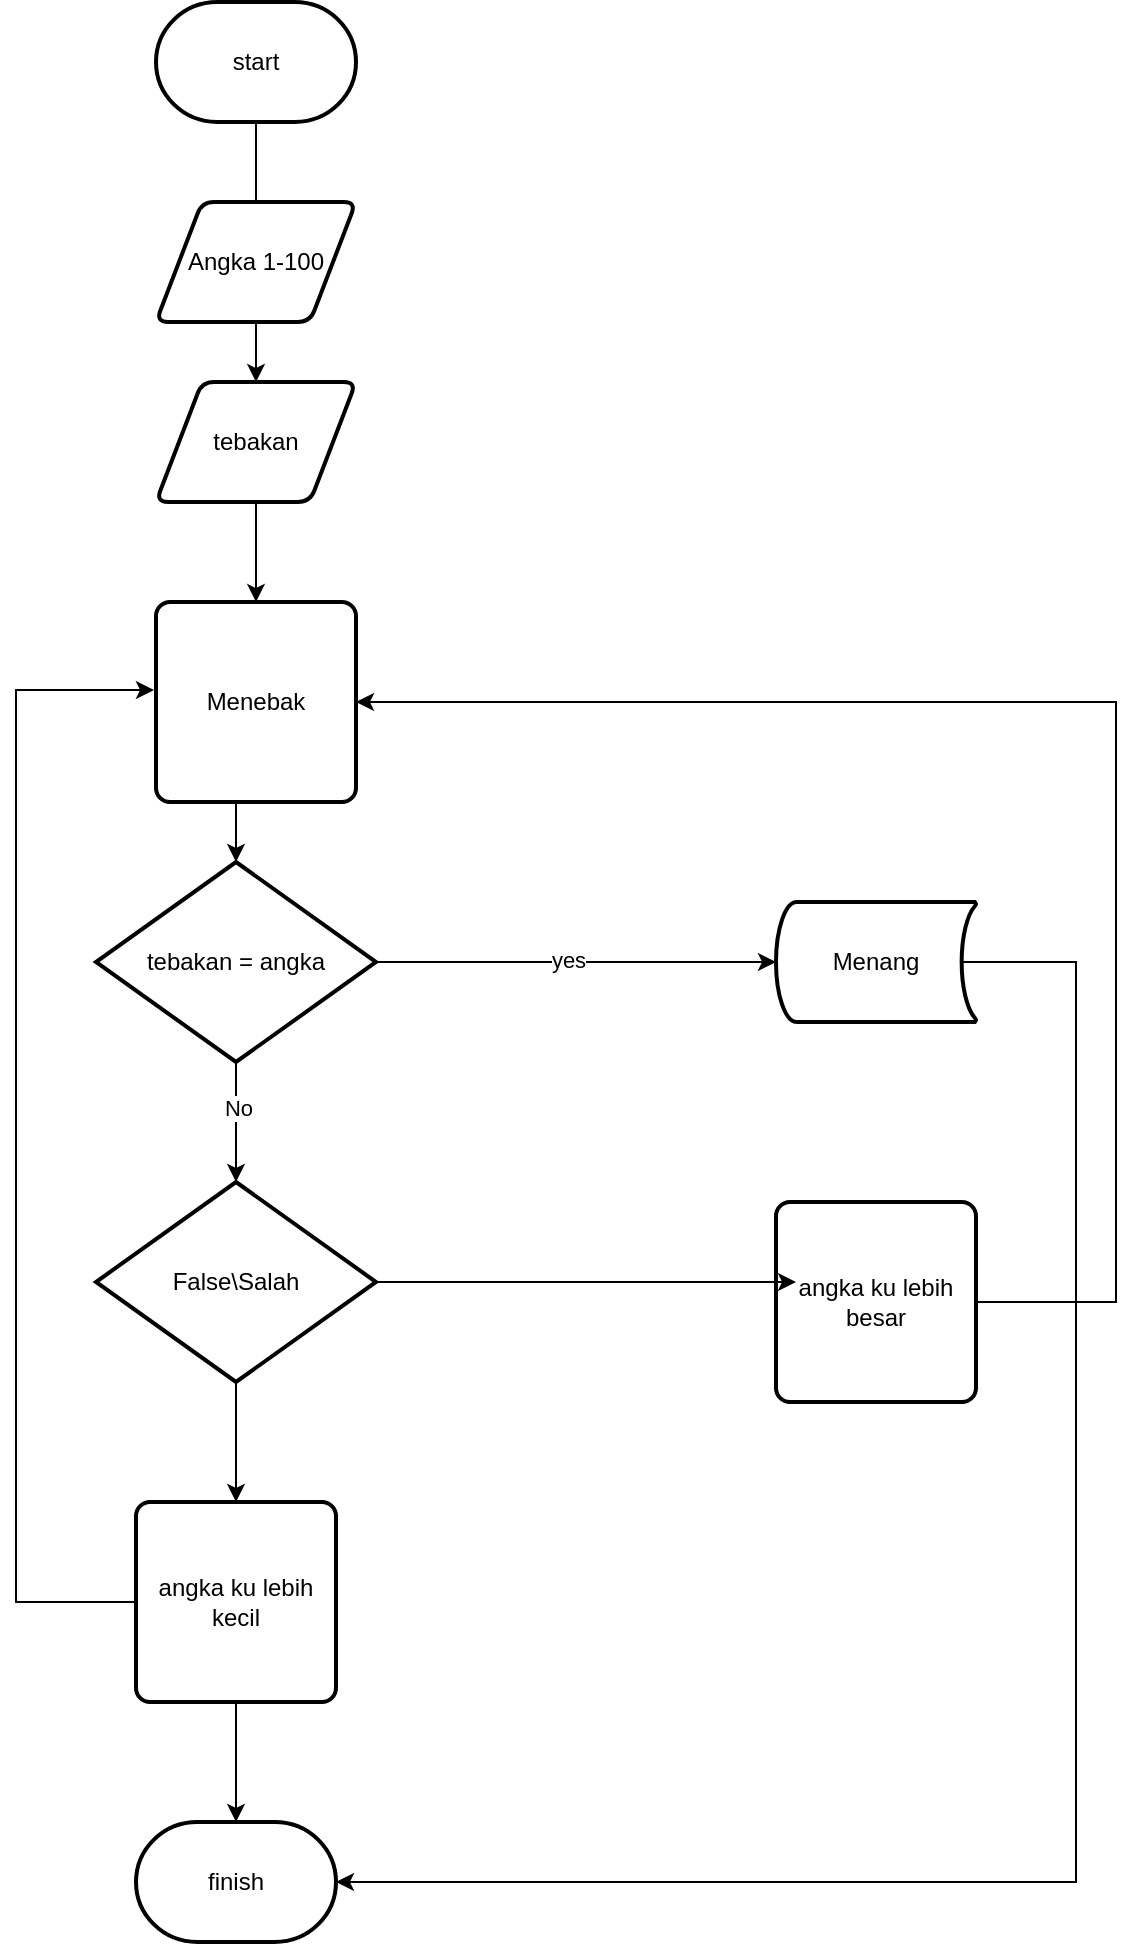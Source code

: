 <mxfile version="22.0.4" type="github">
  <diagram id="C5RBs43oDa-KdzZeNtuy" name="Page-1">
    <mxGraphModel dx="880" dy="3977" grid="1" gridSize="10" guides="1" tooltips="1" connect="1" arrows="1" fold="1" page="1" pageScale="1" pageWidth="827" pageHeight="1169" math="0" shadow="0">
      <root>
        <mxCell id="WIyWlLk6GJQsqaUBKTNV-0" />
        <mxCell id="WIyWlLk6GJQsqaUBKTNV-1" parent="WIyWlLk6GJQsqaUBKTNV-0" />
        <mxCell id="TaXEV6-V9wcQLdi60Mpc-6" value="Menebak" style="rounded=1;whiteSpace=wrap;html=1;absoluteArcSize=1;arcSize=14;strokeWidth=2;" vertex="1" parent="WIyWlLk6GJQsqaUBKTNV-1">
          <mxGeometry x="330" y="-3190" width="100" height="100" as="geometry" />
        </mxCell>
        <mxCell id="TaXEV6-V9wcQLdi60Mpc-10" style="edgeStyle=orthogonalEdgeStyle;rounded=0;orthogonalLoop=1;jettySize=auto;html=1;exitX=1;exitY=0.5;exitDx=0;exitDy=0;exitPerimeter=0;" edge="1" parent="WIyWlLk6GJQsqaUBKTNV-1" source="TaXEV6-V9wcQLdi60Mpc-8">
          <mxGeometry relative="1" as="geometry">
            <mxPoint x="640" y="-3010" as="targetPoint" />
          </mxGeometry>
        </mxCell>
        <mxCell id="TaXEV6-V9wcQLdi60Mpc-11" value="yes" style="edgeLabel;html=1;align=center;verticalAlign=middle;resizable=0;points=[];" vertex="1" connectable="0" parent="TaXEV6-V9wcQLdi60Mpc-10">
          <mxGeometry x="-0.042" y="1" relative="1" as="geometry">
            <mxPoint as="offset" />
          </mxGeometry>
        </mxCell>
        <mxCell id="TaXEV6-V9wcQLdi60Mpc-12" style="edgeStyle=orthogonalEdgeStyle;rounded=0;orthogonalLoop=1;jettySize=auto;html=1;exitX=0.5;exitY=1;exitDx=0;exitDy=0;exitPerimeter=0;entryX=0.5;entryY=0;entryDx=0;entryDy=0;entryPerimeter=0;" edge="1" parent="WIyWlLk6GJQsqaUBKTNV-1" source="TaXEV6-V9wcQLdi60Mpc-8" target="TaXEV6-V9wcQLdi60Mpc-22">
          <mxGeometry relative="1" as="geometry">
            <mxPoint x="370" y="-2840" as="targetPoint" />
          </mxGeometry>
        </mxCell>
        <mxCell id="TaXEV6-V9wcQLdi60Mpc-13" value="No" style="edgeLabel;html=1;align=center;verticalAlign=middle;resizable=0;points=[];" vertex="1" connectable="0" parent="TaXEV6-V9wcQLdi60Mpc-12">
          <mxGeometry x="-0.253" y="1" relative="1" as="geometry">
            <mxPoint as="offset" />
          </mxGeometry>
        </mxCell>
        <mxCell id="TaXEV6-V9wcQLdi60Mpc-8" value="tebakan = angka" style="strokeWidth=2;html=1;shape=mxgraph.flowchart.decision;whiteSpace=wrap;" vertex="1" parent="WIyWlLk6GJQsqaUBKTNV-1">
          <mxGeometry x="300" y="-3060" width="140" height="100" as="geometry" />
        </mxCell>
        <mxCell id="TaXEV6-V9wcQLdi60Mpc-9" style="edgeStyle=orthogonalEdgeStyle;rounded=0;orthogonalLoop=1;jettySize=auto;html=1;exitX=0.5;exitY=1;exitDx=0;exitDy=0;entryX=0.5;entryY=0;entryDx=0;entryDy=0;entryPerimeter=0;" edge="1" parent="WIyWlLk6GJQsqaUBKTNV-1" source="TaXEV6-V9wcQLdi60Mpc-6" target="TaXEV6-V9wcQLdi60Mpc-8">
          <mxGeometry relative="1" as="geometry" />
        </mxCell>
        <mxCell id="TaXEV6-V9wcQLdi60Mpc-15" style="edgeStyle=orthogonalEdgeStyle;rounded=0;orthogonalLoop=1;jettySize=auto;html=1;exitX=0.5;exitY=1;exitDx=0;exitDy=0;exitPerimeter=0;" edge="1" parent="WIyWlLk6GJQsqaUBKTNV-1" source="TaXEV6-V9wcQLdi60Mpc-14">
          <mxGeometry relative="1" as="geometry">
            <mxPoint x="380" y="-3370" as="targetPoint" />
          </mxGeometry>
        </mxCell>
        <mxCell id="TaXEV6-V9wcQLdi60Mpc-14" value="start" style="strokeWidth=2;html=1;shape=mxgraph.flowchart.terminator;whiteSpace=wrap;" vertex="1" parent="WIyWlLk6GJQsqaUBKTNV-1">
          <mxGeometry x="330" y="-3490" width="100" height="60" as="geometry" />
        </mxCell>
        <mxCell id="TaXEV6-V9wcQLdi60Mpc-19" style="edgeStyle=orthogonalEdgeStyle;rounded=0;orthogonalLoop=1;jettySize=auto;html=1;exitX=0.5;exitY=1;exitDx=0;exitDy=0;entryX=0.5;entryY=0;entryDx=0;entryDy=0;" edge="1" parent="WIyWlLk6GJQsqaUBKTNV-1" source="TaXEV6-V9wcQLdi60Mpc-16" target="TaXEV6-V9wcQLdi60Mpc-18">
          <mxGeometry relative="1" as="geometry" />
        </mxCell>
        <mxCell id="TaXEV6-V9wcQLdi60Mpc-16" value="Angka 1-100" style="shape=parallelogram;html=1;strokeWidth=2;perimeter=parallelogramPerimeter;whiteSpace=wrap;rounded=1;arcSize=12;size=0.23;" vertex="1" parent="WIyWlLk6GJQsqaUBKTNV-1">
          <mxGeometry x="330" y="-3390" width="100" height="60" as="geometry" />
        </mxCell>
        <mxCell id="TaXEV6-V9wcQLdi60Mpc-21" style="edgeStyle=orthogonalEdgeStyle;rounded=0;orthogonalLoop=1;jettySize=auto;html=1;exitX=0.5;exitY=1;exitDx=0;exitDy=0;entryX=0.5;entryY=0;entryDx=0;entryDy=0;" edge="1" parent="WIyWlLk6GJQsqaUBKTNV-1" source="TaXEV6-V9wcQLdi60Mpc-18" target="TaXEV6-V9wcQLdi60Mpc-6">
          <mxGeometry relative="1" as="geometry" />
        </mxCell>
        <mxCell id="TaXEV6-V9wcQLdi60Mpc-18" value="tebakan" style="shape=parallelogram;html=1;strokeWidth=2;perimeter=parallelogramPerimeter;whiteSpace=wrap;rounded=1;arcSize=12;size=0.23;" vertex="1" parent="WIyWlLk6GJQsqaUBKTNV-1">
          <mxGeometry x="330" y="-3300" width="100" height="60" as="geometry" />
        </mxCell>
        <mxCell id="TaXEV6-V9wcQLdi60Mpc-28" style="edgeStyle=orthogonalEdgeStyle;rounded=0;orthogonalLoop=1;jettySize=auto;html=1;exitX=0.5;exitY=1;exitDx=0;exitDy=0;exitPerimeter=0;" edge="1" parent="WIyWlLk6GJQsqaUBKTNV-1" source="TaXEV6-V9wcQLdi60Mpc-22" target="TaXEV6-V9wcQLdi60Mpc-26">
          <mxGeometry relative="1" as="geometry" />
        </mxCell>
        <mxCell id="TaXEV6-V9wcQLdi60Mpc-22" value="False\Salah" style="strokeWidth=2;html=1;shape=mxgraph.flowchart.decision;whiteSpace=wrap;" vertex="1" parent="WIyWlLk6GJQsqaUBKTNV-1">
          <mxGeometry x="300" y="-2900" width="140" height="100" as="geometry" />
        </mxCell>
        <mxCell id="TaXEV6-V9wcQLdi60Mpc-23" value="Menang" style="strokeWidth=2;html=1;shape=mxgraph.flowchart.stored_data;whiteSpace=wrap;" vertex="1" parent="WIyWlLk6GJQsqaUBKTNV-1">
          <mxGeometry x="640" y="-3040" width="100" height="60" as="geometry" />
        </mxCell>
        <mxCell id="TaXEV6-V9wcQLdi60Mpc-34" style="edgeStyle=orthogonalEdgeStyle;rounded=0;orthogonalLoop=1;jettySize=auto;html=1;exitX=1;exitY=0.5;exitDx=0;exitDy=0;entryX=1;entryY=0.5;entryDx=0;entryDy=0;" edge="1" parent="WIyWlLk6GJQsqaUBKTNV-1" source="TaXEV6-V9wcQLdi60Mpc-25" target="TaXEV6-V9wcQLdi60Mpc-6">
          <mxGeometry relative="1" as="geometry">
            <Array as="points">
              <mxPoint x="810" y="-2840" />
              <mxPoint x="810" y="-3140" />
            </Array>
          </mxGeometry>
        </mxCell>
        <mxCell id="TaXEV6-V9wcQLdi60Mpc-25" value="angka ku lebih besar" style="rounded=1;whiteSpace=wrap;html=1;absoluteArcSize=1;arcSize=14;strokeWidth=2;" vertex="1" parent="WIyWlLk6GJQsqaUBKTNV-1">
          <mxGeometry x="640" y="-2890" width="100" height="100" as="geometry" />
        </mxCell>
        <mxCell id="TaXEV6-V9wcQLdi60Mpc-29" style="edgeStyle=orthogonalEdgeStyle;rounded=0;orthogonalLoop=1;jettySize=auto;html=1;exitX=0.5;exitY=1;exitDx=0;exitDy=0;" edge="1" parent="WIyWlLk6GJQsqaUBKTNV-1" source="TaXEV6-V9wcQLdi60Mpc-26" target="TaXEV6-V9wcQLdi60Mpc-27">
          <mxGeometry relative="1" as="geometry" />
        </mxCell>
        <mxCell id="TaXEV6-V9wcQLdi60Mpc-26" value="angka ku lebih kecil" style="rounded=1;whiteSpace=wrap;html=1;absoluteArcSize=1;arcSize=14;strokeWidth=2;" vertex="1" parent="WIyWlLk6GJQsqaUBKTNV-1">
          <mxGeometry x="320" y="-2740" width="100" height="100" as="geometry" />
        </mxCell>
        <mxCell id="TaXEV6-V9wcQLdi60Mpc-27" value="finish" style="strokeWidth=2;html=1;shape=mxgraph.flowchart.terminator;whiteSpace=wrap;" vertex="1" parent="WIyWlLk6GJQsqaUBKTNV-1">
          <mxGeometry x="320" y="-2580" width="100" height="60" as="geometry" />
        </mxCell>
        <mxCell id="TaXEV6-V9wcQLdi60Mpc-32" style="edgeStyle=orthogonalEdgeStyle;rounded=0;orthogonalLoop=1;jettySize=auto;html=1;exitX=1;exitY=0.5;exitDx=0;exitDy=0;exitPerimeter=0;entryX=0.1;entryY=0.4;entryDx=0;entryDy=0;entryPerimeter=0;" edge="1" parent="WIyWlLk6GJQsqaUBKTNV-1" source="TaXEV6-V9wcQLdi60Mpc-22" target="TaXEV6-V9wcQLdi60Mpc-25">
          <mxGeometry relative="1" as="geometry" />
        </mxCell>
        <mxCell id="TaXEV6-V9wcQLdi60Mpc-33" style="edgeStyle=orthogonalEdgeStyle;rounded=0;orthogonalLoop=1;jettySize=auto;html=1;exitX=0.93;exitY=0.5;exitDx=0;exitDy=0;exitPerimeter=0;entryX=1;entryY=0.5;entryDx=0;entryDy=0;entryPerimeter=0;" edge="1" parent="WIyWlLk6GJQsqaUBKTNV-1" source="TaXEV6-V9wcQLdi60Mpc-23" target="TaXEV6-V9wcQLdi60Mpc-27">
          <mxGeometry relative="1" as="geometry">
            <Array as="points">
              <mxPoint x="790" y="-3010" />
              <mxPoint x="790" y="-2550" />
            </Array>
          </mxGeometry>
        </mxCell>
        <mxCell id="TaXEV6-V9wcQLdi60Mpc-35" style="edgeStyle=orthogonalEdgeStyle;rounded=0;orthogonalLoop=1;jettySize=auto;html=1;exitX=0;exitY=0.5;exitDx=0;exitDy=0;entryX=-0.01;entryY=0.44;entryDx=0;entryDy=0;entryPerimeter=0;" edge="1" parent="WIyWlLk6GJQsqaUBKTNV-1" source="TaXEV6-V9wcQLdi60Mpc-26" target="TaXEV6-V9wcQLdi60Mpc-6">
          <mxGeometry relative="1" as="geometry">
            <Array as="points">
              <mxPoint x="260" y="-2690" />
              <mxPoint x="260" y="-3146" />
            </Array>
          </mxGeometry>
        </mxCell>
      </root>
    </mxGraphModel>
  </diagram>
</mxfile>
